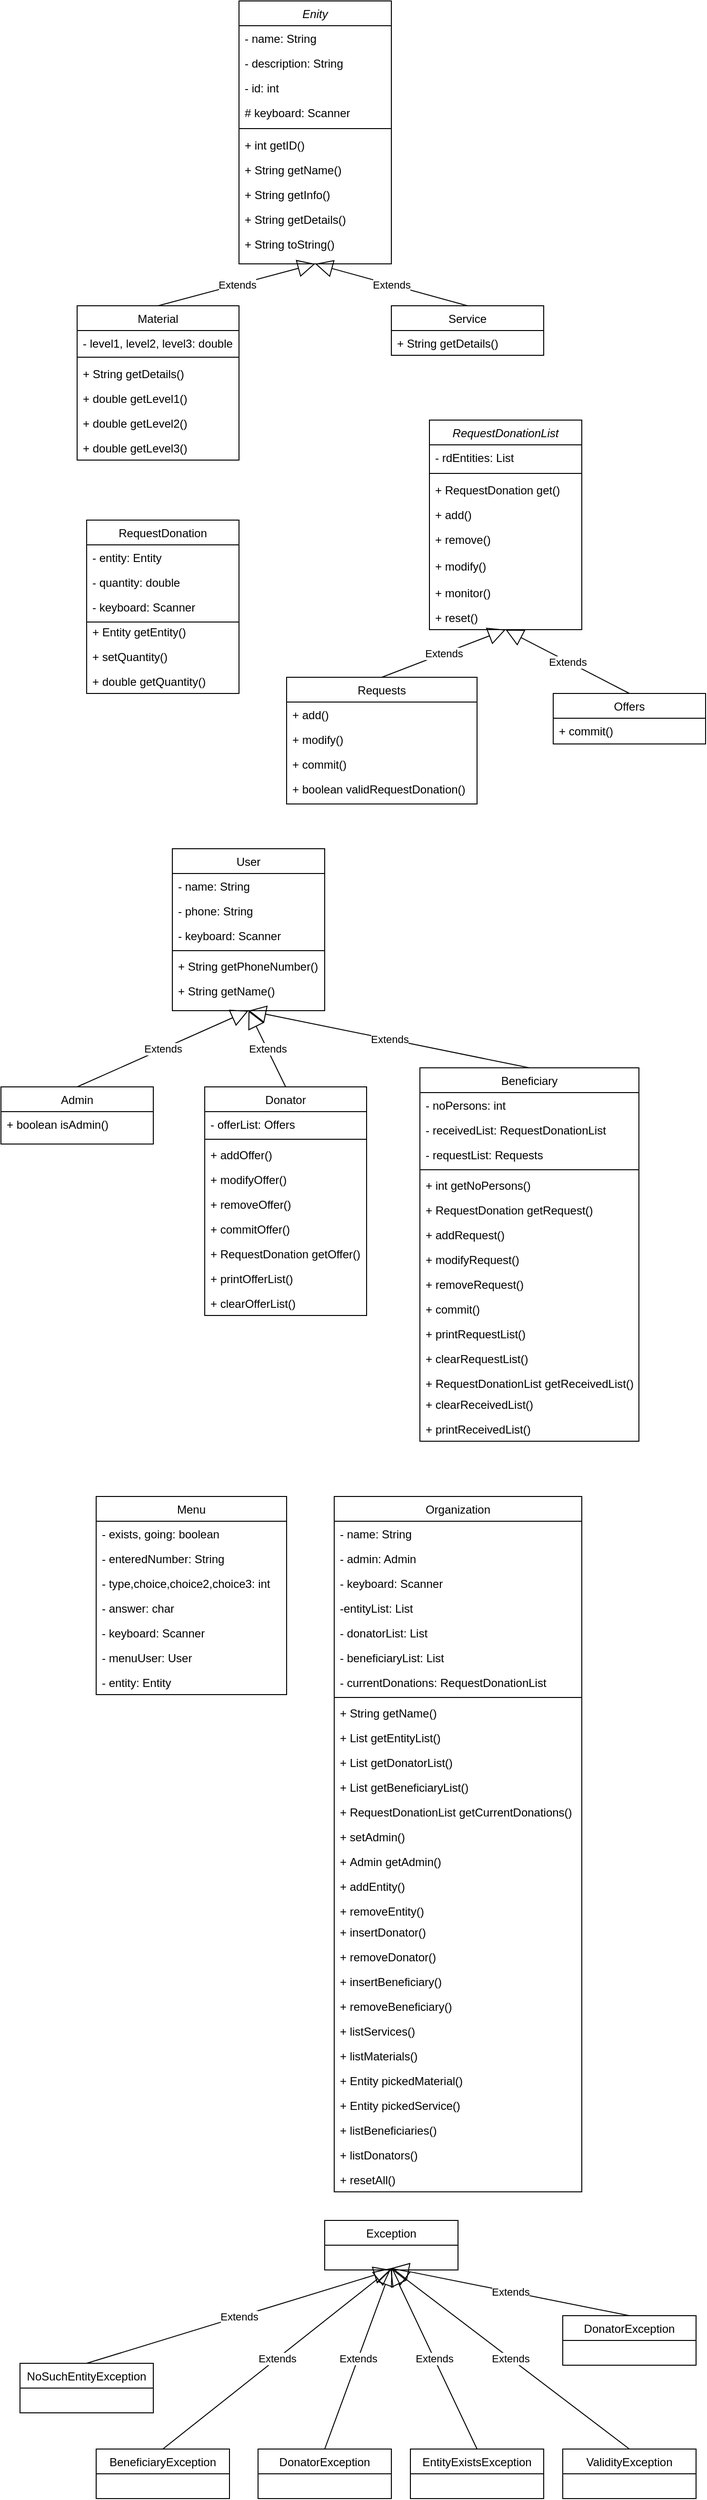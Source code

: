 <mxfile version="14.7.6" type="github">
  <diagram id="C5RBs43oDa-KdzZeNtuy" name="Page-1">
    <mxGraphModel dx="1422" dy="743" grid="1" gridSize="10" guides="1" tooltips="1" connect="1" arrows="1" fold="1" page="1" pageScale="1" pageWidth="827" pageHeight="1169" math="0" shadow="0">
      <root>
        <mxCell id="WIyWlLk6GJQsqaUBKTNV-0" />
        <mxCell id="WIyWlLk6GJQsqaUBKTNV-1" parent="WIyWlLk6GJQsqaUBKTNV-0" />
        <mxCell id="zkfFHV4jXpPFQw0GAbJ--0" value="Enity" style="swimlane;fontStyle=2;align=center;verticalAlign=top;childLayout=stackLayout;horizontal=1;startSize=26;horizontalStack=0;resizeParent=1;resizeLast=0;collapsible=1;marginBottom=0;rounded=0;shadow=0;strokeWidth=1;" parent="WIyWlLk6GJQsqaUBKTNV-1" vertex="1">
          <mxGeometry x="280" y="40" width="160" height="276" as="geometry">
            <mxRectangle x="230" y="140" width="160" height="26" as="alternateBounds" />
          </mxGeometry>
        </mxCell>
        <mxCell id="zkfFHV4jXpPFQw0GAbJ--1" value="- name: String" style="text;align=left;verticalAlign=top;spacingLeft=4;spacingRight=4;overflow=hidden;rotatable=0;points=[[0,0.5],[1,0.5]];portConstraint=eastwest;" parent="zkfFHV4jXpPFQw0GAbJ--0" vertex="1">
          <mxGeometry y="26" width="160" height="26" as="geometry" />
        </mxCell>
        <mxCell id="zkfFHV4jXpPFQw0GAbJ--2" value="- description: String" style="text;align=left;verticalAlign=top;spacingLeft=4;spacingRight=4;overflow=hidden;rotatable=0;points=[[0,0.5],[1,0.5]];portConstraint=eastwest;rounded=0;shadow=0;html=0;" parent="zkfFHV4jXpPFQw0GAbJ--0" vertex="1">
          <mxGeometry y="52" width="160" height="26" as="geometry" />
        </mxCell>
        <mxCell id="zkfFHV4jXpPFQw0GAbJ--3" value="- id: int" style="text;align=left;verticalAlign=top;spacingLeft=4;spacingRight=4;overflow=hidden;rotatable=0;points=[[0,0.5],[1,0.5]];portConstraint=eastwest;rounded=0;shadow=0;html=0;" parent="zkfFHV4jXpPFQw0GAbJ--0" vertex="1">
          <mxGeometry y="78" width="160" height="26" as="geometry" />
        </mxCell>
        <mxCell id="yIsXroLYPyBEFq1A_14s-3" value="# keyboard: Scanner" style="text;align=left;verticalAlign=top;spacingLeft=4;spacingRight=4;overflow=hidden;rotatable=0;points=[[0,0.5],[1,0.5]];portConstraint=eastwest;rounded=0;shadow=0;html=0;" parent="zkfFHV4jXpPFQw0GAbJ--0" vertex="1">
          <mxGeometry y="104" width="160" height="26" as="geometry" />
        </mxCell>
        <mxCell id="zkfFHV4jXpPFQw0GAbJ--4" value="" style="line;html=1;strokeWidth=1;align=left;verticalAlign=middle;spacingTop=-1;spacingLeft=3;spacingRight=3;rotatable=0;labelPosition=right;points=[];portConstraint=eastwest;" parent="zkfFHV4jXpPFQw0GAbJ--0" vertex="1">
          <mxGeometry y="130" width="160" height="8" as="geometry" />
        </mxCell>
        <mxCell id="yIsXroLYPyBEFq1A_14s-8" value="+ int getID()" style="text;align=left;verticalAlign=top;spacingLeft=4;spacingRight=4;overflow=hidden;rotatable=0;points=[[0,0.5],[1,0.5]];portConstraint=eastwest;rounded=0;shadow=0;html=0;" parent="zkfFHV4jXpPFQw0GAbJ--0" vertex="1">
          <mxGeometry y="138" width="160" height="26" as="geometry" />
        </mxCell>
        <mxCell id="-UorqYTT1GGAPW61VOYn-3" value="+ String getName()" style="text;align=left;verticalAlign=top;spacingLeft=4;spacingRight=4;overflow=hidden;rotatable=0;points=[[0,0.5],[1,0.5]];portConstraint=eastwest;rounded=0;shadow=0;html=0;" parent="zkfFHV4jXpPFQw0GAbJ--0" vertex="1">
          <mxGeometry y="164" width="160" height="26" as="geometry" />
        </mxCell>
        <mxCell id="yIsXroLYPyBEFq1A_14s-10" value="+ String getInfo()" style="text;align=left;verticalAlign=top;spacingLeft=4;spacingRight=4;overflow=hidden;rotatable=0;points=[[0,0.5],[1,0.5]];portConstraint=eastwest;rounded=0;shadow=0;html=0;" parent="zkfFHV4jXpPFQw0GAbJ--0" vertex="1">
          <mxGeometry y="190" width="160" height="26" as="geometry" />
        </mxCell>
        <mxCell id="-UorqYTT1GGAPW61VOYn-5" value="+ String getDetails()" style="text;align=left;verticalAlign=top;spacingLeft=4;spacingRight=4;overflow=hidden;rotatable=0;points=[[0,0.5],[1,0.5]];portConstraint=eastwest;rounded=0;shadow=0;html=0;" parent="zkfFHV4jXpPFQw0GAbJ--0" vertex="1">
          <mxGeometry y="216" width="160" height="26" as="geometry" />
        </mxCell>
        <mxCell id="-UorqYTT1GGAPW61VOYn-4" value="+ String toString()" style="text;align=left;verticalAlign=top;spacingLeft=4;spacingRight=4;overflow=hidden;rotatable=0;points=[[0,0.5],[1,0.5]];portConstraint=eastwest;rounded=0;shadow=0;html=0;" parent="zkfFHV4jXpPFQw0GAbJ--0" vertex="1">
          <mxGeometry y="242" width="160" height="26" as="geometry" />
        </mxCell>
        <mxCell id="zkfFHV4jXpPFQw0GAbJ--6" value="Material" style="swimlane;fontStyle=0;align=center;verticalAlign=top;childLayout=stackLayout;horizontal=1;startSize=26;horizontalStack=0;resizeParent=1;resizeLast=0;collapsible=1;marginBottom=0;rounded=0;shadow=0;strokeWidth=1;" parent="WIyWlLk6GJQsqaUBKTNV-1" vertex="1">
          <mxGeometry x="110" y="360" width="170" height="162" as="geometry">
            <mxRectangle x="130" y="380" width="160" height="26" as="alternateBounds" />
          </mxGeometry>
        </mxCell>
        <mxCell id="zkfFHV4jXpPFQw0GAbJ--7" value="- level1, level2, level3: double" style="text;align=left;verticalAlign=top;spacingLeft=4;spacingRight=4;overflow=hidden;rotatable=0;points=[[0,0.5],[1,0.5]];portConstraint=eastwest;" parent="zkfFHV4jXpPFQw0GAbJ--6" vertex="1">
          <mxGeometry y="26" width="170" height="24" as="geometry" />
        </mxCell>
        <mxCell id="-UorqYTT1GGAPW61VOYn-6" value="" style="line;html=1;strokeWidth=1;align=left;verticalAlign=middle;spacingTop=-1;spacingLeft=3;spacingRight=3;rotatable=0;labelPosition=right;points=[];portConstraint=eastwest;" parent="zkfFHV4jXpPFQw0GAbJ--6" vertex="1">
          <mxGeometry y="50" width="170" height="8" as="geometry" />
        </mxCell>
        <mxCell id="zkfFHV4jXpPFQw0GAbJ--8" value="+ String getDetails()" style="text;align=left;verticalAlign=top;spacingLeft=4;spacingRight=4;overflow=hidden;rotatable=0;points=[[0,0.5],[1,0.5]];portConstraint=eastwest;rounded=0;shadow=0;html=0;" parent="zkfFHV4jXpPFQw0GAbJ--6" vertex="1">
          <mxGeometry y="58" width="170" height="26" as="geometry" />
        </mxCell>
        <mxCell id="yIsXroLYPyBEFq1A_14s-44" value="+ double getLevel1()" style="text;align=left;verticalAlign=top;spacingLeft=4;spacingRight=4;overflow=hidden;rotatable=0;points=[[0,0.5],[1,0.5]];portConstraint=eastwest;rounded=0;shadow=0;html=0;" parent="zkfFHV4jXpPFQw0GAbJ--6" vertex="1">
          <mxGeometry y="84" width="170" height="26" as="geometry" />
        </mxCell>
        <mxCell id="yIsXroLYPyBEFq1A_14s-45" value="+ double getLevel2()" style="text;align=left;verticalAlign=top;spacingLeft=4;spacingRight=4;overflow=hidden;rotatable=0;points=[[0,0.5],[1,0.5]];portConstraint=eastwest;rounded=0;shadow=0;html=0;" parent="zkfFHV4jXpPFQw0GAbJ--6" vertex="1">
          <mxGeometry y="110" width="170" height="26" as="geometry" />
        </mxCell>
        <mxCell id="yIsXroLYPyBEFq1A_14s-46" value="+ double getLevel3()" style="text;align=left;verticalAlign=top;spacingLeft=4;spacingRight=4;overflow=hidden;rotatable=0;points=[[0,0.5],[1,0.5]];portConstraint=eastwest;rounded=0;shadow=0;html=0;" parent="zkfFHV4jXpPFQw0GAbJ--6" vertex="1">
          <mxGeometry y="136" width="170" height="26" as="geometry" />
        </mxCell>
        <mxCell id="zkfFHV4jXpPFQw0GAbJ--13" value="Service" style="swimlane;fontStyle=0;align=center;verticalAlign=top;childLayout=stackLayout;horizontal=1;startSize=26;horizontalStack=0;resizeParent=1;resizeLast=0;collapsible=1;marginBottom=0;rounded=0;shadow=0;strokeWidth=1;" parent="WIyWlLk6GJQsqaUBKTNV-1" vertex="1">
          <mxGeometry x="440" y="360" width="160" height="52" as="geometry">
            <mxRectangle x="340" y="380" width="170" height="26" as="alternateBounds" />
          </mxGeometry>
        </mxCell>
        <mxCell id="zkfFHV4jXpPFQw0GAbJ--14" value="+ String getDetails()" style="text;align=left;verticalAlign=top;spacingLeft=4;spacingRight=4;overflow=hidden;rotatable=0;points=[[0,0.5],[1,0.5]];portConstraint=eastwest;" parent="zkfFHV4jXpPFQw0GAbJ--13" vertex="1">
          <mxGeometry y="26" width="160" height="26" as="geometry" />
        </mxCell>
        <mxCell id="-UorqYTT1GGAPW61VOYn-16" value="RequestDonationList" style="swimlane;fontStyle=2;align=center;verticalAlign=top;childLayout=stackLayout;horizontal=1;startSize=26;horizontalStack=0;resizeParent=1;resizeLast=0;collapsible=1;marginBottom=0;rounded=0;shadow=0;strokeWidth=1;" parent="WIyWlLk6GJQsqaUBKTNV-1" vertex="1">
          <mxGeometry x="480" y="480" width="160" height="220" as="geometry">
            <mxRectangle x="300" y="370" width="160" height="26" as="alternateBounds" />
          </mxGeometry>
        </mxCell>
        <mxCell id="-UorqYTT1GGAPW61VOYn-17" value="- rdEntities: List" style="text;align=left;verticalAlign=top;spacingLeft=4;spacingRight=4;overflow=hidden;rotatable=0;points=[[0,0.5],[1,0.5]];portConstraint=eastwest;" parent="-UorqYTT1GGAPW61VOYn-16" vertex="1">
          <mxGeometry y="26" width="160" height="26" as="geometry" />
        </mxCell>
        <mxCell id="-UorqYTT1GGAPW61VOYn-20" value="" style="line;html=1;strokeWidth=1;align=left;verticalAlign=middle;spacingTop=-1;spacingLeft=3;spacingRight=3;rotatable=0;labelPosition=right;points=[];portConstraint=eastwest;" parent="-UorqYTT1GGAPW61VOYn-16" vertex="1">
          <mxGeometry y="52" width="160" height="8" as="geometry" />
        </mxCell>
        <mxCell id="-UorqYTT1GGAPW61VOYn-21" value="+ RequestDonation get()" style="text;align=left;verticalAlign=top;spacingLeft=4;spacingRight=4;overflow=hidden;rotatable=0;points=[[0,0.5],[1,0.5]];portConstraint=eastwest;rounded=0;shadow=0;html=0;" parent="-UorqYTT1GGAPW61VOYn-16" vertex="1">
          <mxGeometry y="60" width="160" height="26" as="geometry" />
        </mxCell>
        <mxCell id="-UorqYTT1GGAPW61VOYn-22" value="+ add()" style="text;align=left;verticalAlign=top;spacingLeft=4;spacingRight=4;overflow=hidden;rotatable=0;points=[[0,0.5],[1,0.5]];portConstraint=eastwest;rounded=0;shadow=0;html=0;" parent="-UorqYTT1GGAPW61VOYn-16" vertex="1">
          <mxGeometry y="86" width="160" height="26" as="geometry" />
        </mxCell>
        <mxCell id="-UorqYTT1GGAPW61VOYn-23" value="+ remove()" style="text;align=left;verticalAlign=top;spacingLeft=4;spacingRight=4;overflow=hidden;rotatable=0;points=[[0,0.5],[1,0.5]];portConstraint=eastwest;rounded=0;shadow=0;html=0;" parent="-UorqYTT1GGAPW61VOYn-16" vertex="1">
          <mxGeometry y="112" width="160" height="28" as="geometry" />
        </mxCell>
        <mxCell id="-UorqYTT1GGAPW61VOYn-26" value="+ modify()" style="text;align=left;verticalAlign=top;spacingLeft=4;spacingRight=4;overflow=hidden;rotatable=0;points=[[0,0.5],[1,0.5]];portConstraint=eastwest;rounded=0;shadow=0;html=0;" parent="-UorqYTT1GGAPW61VOYn-16" vertex="1">
          <mxGeometry y="140" width="160" height="28" as="geometry" />
        </mxCell>
        <mxCell id="yIsXroLYPyBEFq1A_14s-57" value="+ monitor()" style="text;align=left;verticalAlign=top;spacingLeft=4;spacingRight=4;overflow=hidden;rotatable=0;points=[[0,0.5],[1,0.5]];portConstraint=eastwest;rounded=0;shadow=0;html=0;" parent="-UorqYTT1GGAPW61VOYn-16" vertex="1">
          <mxGeometry y="168" width="160" height="26" as="geometry" />
        </mxCell>
        <mxCell id="-UorqYTT1GGAPW61VOYn-25" value="+ reset()" style="text;align=left;verticalAlign=top;spacingLeft=4;spacingRight=4;overflow=hidden;rotatable=0;points=[[0,0.5],[1,0.5]];portConstraint=eastwest;rounded=0;shadow=0;html=0;" parent="-UorqYTT1GGAPW61VOYn-16" vertex="1">
          <mxGeometry y="194" width="160" height="26" as="geometry" />
        </mxCell>
        <mxCell id="-UorqYTT1GGAPW61VOYn-29" value="RequestDonation" style="swimlane;fontStyle=0;align=center;verticalAlign=top;childLayout=stackLayout;horizontal=1;startSize=26;horizontalStack=0;resizeParent=1;resizeLast=0;collapsible=1;marginBottom=0;rounded=0;shadow=0;strokeWidth=1;" parent="WIyWlLk6GJQsqaUBKTNV-1" vertex="1">
          <mxGeometry x="120" y="585" width="160" height="182" as="geometry">
            <mxRectangle x="340" y="380" width="170" height="26" as="alternateBounds" />
          </mxGeometry>
        </mxCell>
        <mxCell id="-UorqYTT1GGAPW61VOYn-31" value="- entity: Entity" style="text;align=left;verticalAlign=top;spacingLeft=4;spacingRight=4;overflow=hidden;rotatable=0;points=[[0,0.5],[1,0.5]];portConstraint=eastwest;" parent="-UorqYTT1GGAPW61VOYn-29" vertex="1">
          <mxGeometry y="26" width="160" height="26" as="geometry" />
        </mxCell>
        <mxCell id="-UorqYTT1GGAPW61VOYn-32" value="- quantity: double" style="text;strokeColor=none;fillColor=none;align=left;verticalAlign=top;spacingLeft=4;spacingRight=4;overflow=hidden;rotatable=0;points=[[0,0.5],[1,0.5]];portConstraint=eastwest;" parent="-UorqYTT1GGAPW61VOYn-29" vertex="1">
          <mxGeometry y="52" width="160" height="26" as="geometry" />
        </mxCell>
        <mxCell id="yIsXroLYPyBEFq1A_14s-64" value="- keyboard: Scanner " style="text;align=left;verticalAlign=top;spacingLeft=4;spacingRight=4;overflow=hidden;rotatable=0;points=[[0,0.5],[1,0.5]];portConstraint=eastwest;" parent="-UorqYTT1GGAPW61VOYn-29" vertex="1">
          <mxGeometry y="78" width="160" height="26" as="geometry" />
        </mxCell>
        <mxCell id="yIsXroLYPyBEFq1A_14s-69" value="+ Entity getEntity()" style="text;align=left;verticalAlign=top;spacingLeft=4;spacingRight=4;overflow=hidden;rotatable=0;points=[[0,0.5],[1,0.5]];portConstraint=eastwest;rounded=0;shadow=0;html=0;" parent="-UorqYTT1GGAPW61VOYn-29" vertex="1">
          <mxGeometry y="104" width="160" height="26" as="geometry" />
        </mxCell>
        <mxCell id="yIsXroLYPyBEFq1A_14s-70" value="+ setQuantity()" style="text;align=left;verticalAlign=top;spacingLeft=4;spacingRight=4;overflow=hidden;rotatable=0;points=[[0,0.5],[1,0.5]];portConstraint=eastwest;rounded=0;shadow=0;html=0;" parent="-UorqYTT1GGAPW61VOYn-29" vertex="1">
          <mxGeometry y="130" width="160" height="26" as="geometry" />
        </mxCell>
        <mxCell id="yIsXroLYPyBEFq1A_14s-71" value="+ double getQuantity()" style="text;align=left;verticalAlign=top;spacingLeft=4;spacingRight=4;overflow=hidden;rotatable=0;points=[[0,0.5],[1,0.5]];portConstraint=eastwest;rounded=0;shadow=0;html=0;" parent="-UorqYTT1GGAPW61VOYn-29" vertex="1">
          <mxGeometry y="156" width="160" height="26" as="geometry" />
        </mxCell>
        <mxCell id="-UorqYTT1GGAPW61VOYn-36" value="Offers" style="swimlane;fontStyle=0;align=center;verticalAlign=top;childLayout=stackLayout;horizontal=1;startSize=26;horizontalStack=0;resizeParent=1;resizeLast=0;collapsible=1;marginBottom=0;rounded=0;shadow=0;strokeWidth=1;" parent="WIyWlLk6GJQsqaUBKTNV-1" vertex="1">
          <mxGeometry x="610" y="767" width="160" height="53" as="geometry">
            <mxRectangle x="340" y="380" width="170" height="26" as="alternateBounds" />
          </mxGeometry>
        </mxCell>
        <mxCell id="-UorqYTT1GGAPW61VOYn-38" value="+ commit()" style="text;align=left;verticalAlign=top;spacingLeft=4;spacingRight=4;overflow=hidden;rotatable=0;points=[[0,0.5],[1,0.5]];portConstraint=eastwest;" parent="-UorqYTT1GGAPW61VOYn-36" vertex="1">
          <mxGeometry y="26" width="160" height="26" as="geometry" />
        </mxCell>
        <mxCell id="-UorqYTT1GGAPW61VOYn-39" value="Requests" style="swimlane;fontStyle=0;align=center;verticalAlign=top;childLayout=stackLayout;horizontal=1;startSize=26;horizontalStack=0;resizeParent=1;resizeLast=0;collapsible=1;marginBottom=0;rounded=0;shadow=0;strokeWidth=1;" parent="WIyWlLk6GJQsqaUBKTNV-1" vertex="1">
          <mxGeometry x="330" y="750" width="200" height="133" as="geometry">
            <mxRectangle x="340" y="380" width="170" height="26" as="alternateBounds" />
          </mxGeometry>
        </mxCell>
        <mxCell id="-UorqYTT1GGAPW61VOYn-41" value="+ add()" style="text;align=left;verticalAlign=top;spacingLeft=4;spacingRight=4;overflow=hidden;rotatable=0;points=[[0,0.5],[1,0.5]];portConstraint=eastwest;" parent="-UorqYTT1GGAPW61VOYn-39" vertex="1">
          <mxGeometry y="26" width="200" height="26" as="geometry" />
        </mxCell>
        <mxCell id="-UorqYTT1GGAPW61VOYn-42" value="+ modify()" style="text;align=left;verticalAlign=top;spacingLeft=4;spacingRight=4;overflow=hidden;rotatable=0;points=[[0,0.5],[1,0.5]];portConstraint=eastwest;" parent="-UorqYTT1GGAPW61VOYn-39" vertex="1">
          <mxGeometry y="52" width="200" height="26" as="geometry" />
        </mxCell>
        <mxCell id="-UorqYTT1GGAPW61VOYn-44" value="+ commit()" style="text;align=left;verticalAlign=top;spacingLeft=4;spacingRight=4;overflow=hidden;rotatable=0;points=[[0,0.5],[1,0.5]];portConstraint=eastwest;" parent="-UorqYTT1GGAPW61VOYn-39" vertex="1">
          <mxGeometry y="78" width="200" height="26" as="geometry" />
        </mxCell>
        <mxCell id="-UorqYTT1GGAPW61VOYn-43" value="+ boolean validRequestDonation()" style="text;align=left;verticalAlign=top;spacingLeft=4;spacingRight=4;overflow=hidden;rotatable=0;points=[[0,0.5],[1,0.5]];portConstraint=eastwest;" parent="-UorqYTT1GGAPW61VOYn-39" vertex="1">
          <mxGeometry y="104" width="200" height="26" as="geometry" />
        </mxCell>
        <mxCell id="yIsXroLYPyBEFq1A_14s-42" value="Extends" style="endArrow=block;endSize=16;endFill=0;html=1;exitX=0.5;exitY=0;exitDx=0;exitDy=0;entryX=0.5;entryY=1;entryDx=0;entryDy=0;" parent="WIyWlLk6GJQsqaUBKTNV-1" source="zkfFHV4jXpPFQw0GAbJ--6" target="zkfFHV4jXpPFQw0GAbJ--0" edge="1">
          <mxGeometry width="160" relative="1" as="geometry">
            <mxPoint x="350" y="310" as="sourcePoint" />
            <mxPoint x="350" y="320" as="targetPoint" />
          </mxGeometry>
        </mxCell>
        <mxCell id="yIsXroLYPyBEFq1A_14s-61" value="Extends" style="endArrow=block;endSize=16;endFill=0;html=1;exitX=0.5;exitY=0;exitDx=0;exitDy=0;entryX=0.5;entryY=1;entryDx=0;entryDy=0;" parent="WIyWlLk6GJQsqaUBKTNV-1" source="-UorqYTT1GGAPW61VOYn-39" target="-UorqYTT1GGAPW61VOYn-16" edge="1">
          <mxGeometry width="160" relative="1" as="geometry">
            <mxPoint x="320" y="640" as="sourcePoint" />
            <mxPoint x="540" y="767" as="targetPoint" />
          </mxGeometry>
        </mxCell>
        <mxCell id="yIsXroLYPyBEFq1A_14s-62" value="Extends" style="endArrow=block;endSize=16;endFill=0;html=1;exitX=0.5;exitY=0;exitDx=0;exitDy=0;" parent="WIyWlLk6GJQsqaUBKTNV-1" source="-UorqYTT1GGAPW61VOYn-36" edge="1">
          <mxGeometry width="160" relative="1" as="geometry">
            <mxPoint x="690" y="740" as="sourcePoint" />
            <mxPoint x="560" y="700" as="targetPoint" />
          </mxGeometry>
        </mxCell>
        <mxCell id="yIsXroLYPyBEFq1A_14s-63" value="Extends" style="endArrow=block;endSize=16;endFill=0;html=1;exitX=0.5;exitY=0;exitDx=0;exitDy=0;" parent="WIyWlLk6GJQsqaUBKTNV-1" source="zkfFHV4jXpPFQw0GAbJ--13" edge="1">
          <mxGeometry width="160" relative="1" as="geometry">
            <mxPoint x="320" y="270" as="sourcePoint" />
            <mxPoint x="360" y="316" as="targetPoint" />
          </mxGeometry>
        </mxCell>
        <mxCell id="-UorqYTT1GGAPW61VOYn-30" value="" style="line;html=1;strokeWidth=1;align=left;verticalAlign=middle;spacingTop=-1;spacingLeft=3;spacingRight=3;rotatable=0;labelPosition=right;points=[];portConstraint=eastwest;" parent="WIyWlLk6GJQsqaUBKTNV-1" vertex="1">
          <mxGeometry x="120" y="674" width="160" height="36" as="geometry" />
        </mxCell>
        <mxCell id="yIsXroLYPyBEFq1A_14s-73" value="User" style="swimlane;fontStyle=0;align=center;verticalAlign=top;childLayout=stackLayout;horizontal=1;startSize=26;horizontalStack=0;resizeParent=1;resizeLast=0;collapsible=1;marginBottom=0;rounded=0;shadow=0;strokeWidth=1;" parent="WIyWlLk6GJQsqaUBKTNV-1" vertex="1">
          <mxGeometry x="210" y="930" width="160" height="170" as="geometry">
            <mxRectangle x="340" y="380" width="170" height="26" as="alternateBounds" />
          </mxGeometry>
        </mxCell>
        <mxCell id="yIsXroLYPyBEFq1A_14s-74" value="- name: String" style="text;align=left;verticalAlign=top;spacingLeft=4;spacingRight=4;overflow=hidden;rotatable=0;points=[[0,0.5],[1,0.5]];portConstraint=eastwest;" parent="yIsXroLYPyBEFq1A_14s-73" vertex="1">
          <mxGeometry y="26" width="160" height="26" as="geometry" />
        </mxCell>
        <mxCell id="yIsXroLYPyBEFq1A_14s-75" value="- phone: String" style="text;strokeColor=none;fillColor=none;align=left;verticalAlign=top;spacingLeft=4;spacingRight=4;overflow=hidden;rotatable=0;points=[[0,0.5],[1,0.5]];portConstraint=eastwest;" parent="yIsXroLYPyBEFq1A_14s-73" vertex="1">
          <mxGeometry y="52" width="160" height="26" as="geometry" />
        </mxCell>
        <mxCell id="yIsXroLYPyBEFq1A_14s-76" value="- keyboard: Scanner " style="text;align=left;verticalAlign=top;spacingLeft=4;spacingRight=4;overflow=hidden;rotatable=0;points=[[0,0.5],[1,0.5]];portConstraint=eastwest;" parent="yIsXroLYPyBEFq1A_14s-73" vertex="1">
          <mxGeometry y="78" width="160" height="26" as="geometry" />
        </mxCell>
        <mxCell id="yIsXroLYPyBEFq1A_14s-80" value="" style="line;html=1;strokeWidth=1;align=left;verticalAlign=middle;spacingTop=-1;spacingLeft=3;spacingRight=3;rotatable=0;labelPosition=right;points=[];portConstraint=eastwest;" parent="yIsXroLYPyBEFq1A_14s-73" vertex="1">
          <mxGeometry y="104" width="160" height="6" as="geometry" />
        </mxCell>
        <mxCell id="yIsXroLYPyBEFq1A_14s-77" value="+ String getPhoneNumber()" style="text;align=left;verticalAlign=top;spacingLeft=4;spacingRight=4;overflow=hidden;rotatable=0;points=[[0,0.5],[1,0.5]];portConstraint=eastwest;rounded=0;shadow=0;html=0;" parent="yIsXroLYPyBEFq1A_14s-73" vertex="1">
          <mxGeometry y="110" width="160" height="26" as="geometry" />
        </mxCell>
        <mxCell id="yIsXroLYPyBEFq1A_14s-78" value="+ String getName()" style="text;align=left;verticalAlign=top;spacingLeft=4;spacingRight=4;overflow=hidden;rotatable=0;points=[[0,0.5],[1,0.5]];portConstraint=eastwest;rounded=0;shadow=0;html=0;" parent="yIsXroLYPyBEFq1A_14s-73" vertex="1">
          <mxGeometry y="136" width="160" height="26" as="geometry" />
        </mxCell>
        <mxCell id="yIsXroLYPyBEFq1A_14s-81" value="Admin" style="swimlane;fontStyle=0;align=center;verticalAlign=top;childLayout=stackLayout;horizontal=1;startSize=26;horizontalStack=0;resizeParent=1;resizeLast=0;collapsible=1;marginBottom=0;rounded=0;shadow=0;strokeWidth=1;" parent="WIyWlLk6GJQsqaUBKTNV-1" vertex="1">
          <mxGeometry x="30" y="1180" width="160" height="60" as="geometry">
            <mxRectangle x="340" y="380" width="170" height="26" as="alternateBounds" />
          </mxGeometry>
        </mxCell>
        <mxCell id="yIsXroLYPyBEFq1A_14s-87" value="+ boolean isAdmin()" style="text;align=left;verticalAlign=top;spacingLeft=4;spacingRight=4;overflow=hidden;rotatable=0;points=[[0,0.5],[1,0.5]];portConstraint=eastwest;rounded=0;shadow=0;html=0;" parent="yIsXroLYPyBEFq1A_14s-81" vertex="1">
          <mxGeometry y="26" width="160" height="26" as="geometry" />
        </mxCell>
        <mxCell id="yIsXroLYPyBEFq1A_14s-88" value="Donator" style="swimlane;fontStyle=0;align=center;verticalAlign=top;childLayout=stackLayout;horizontal=1;startSize=26;horizontalStack=0;resizeParent=1;resizeLast=0;collapsible=1;marginBottom=0;rounded=0;shadow=0;strokeWidth=1;" parent="WIyWlLk6GJQsqaUBKTNV-1" vertex="1">
          <mxGeometry x="244" y="1180" width="170" height="240" as="geometry">
            <mxRectangle x="340" y="380" width="170" height="26" as="alternateBounds" />
          </mxGeometry>
        </mxCell>
        <mxCell id="yIsXroLYPyBEFq1A_14s-91" value="- offerList: Offers &#xa; " style="text;align=left;verticalAlign=top;spacingLeft=4;spacingRight=4;overflow=hidden;rotatable=0;points=[[0,0.5],[1,0.5]];portConstraint=eastwest;" parent="yIsXroLYPyBEFq1A_14s-88" vertex="1">
          <mxGeometry y="26" width="170" height="26" as="geometry" />
        </mxCell>
        <mxCell id="yIsXroLYPyBEFq1A_14s-92" value="" style="line;html=1;strokeWidth=1;align=left;verticalAlign=middle;spacingTop=-1;spacingLeft=3;spacingRight=3;rotatable=0;labelPosition=right;points=[];portConstraint=eastwest;" parent="yIsXroLYPyBEFq1A_14s-88" vertex="1">
          <mxGeometry y="52" width="170" height="6" as="geometry" />
        </mxCell>
        <mxCell id="yIsXroLYPyBEFq1A_14s-93" value="+ addOffer()" style="text;align=left;verticalAlign=top;spacingLeft=4;spacingRight=4;overflow=hidden;rotatable=0;points=[[0,0.5],[1,0.5]];portConstraint=eastwest;rounded=0;shadow=0;html=0;" parent="yIsXroLYPyBEFq1A_14s-88" vertex="1">
          <mxGeometry y="58" width="170" height="26" as="geometry" />
        </mxCell>
        <mxCell id="yIsXroLYPyBEFq1A_14s-94" value="+ modifyOffer()" style="text;align=left;verticalAlign=top;spacingLeft=4;spacingRight=4;overflow=hidden;rotatable=0;points=[[0,0.5],[1,0.5]];portConstraint=eastwest;rounded=0;shadow=0;html=0;" parent="yIsXroLYPyBEFq1A_14s-88" vertex="1">
          <mxGeometry y="84" width="170" height="26" as="geometry" />
        </mxCell>
        <mxCell id="yIsXroLYPyBEFq1A_14s-102" value="+ removeOffer()" style="text;align=left;verticalAlign=top;spacingLeft=4;spacingRight=4;overflow=hidden;rotatable=0;points=[[0,0.5],[1,0.5]];portConstraint=eastwest;rounded=0;shadow=0;html=0;" parent="yIsXroLYPyBEFq1A_14s-88" vertex="1">
          <mxGeometry y="110" width="170" height="26" as="geometry" />
        </mxCell>
        <mxCell id="yIsXroLYPyBEFq1A_14s-103" value="+ commitOffer()" style="text;align=left;verticalAlign=top;spacingLeft=4;spacingRight=4;overflow=hidden;rotatable=0;points=[[0,0.5],[1,0.5]];portConstraint=eastwest;rounded=0;shadow=0;html=0;" parent="yIsXroLYPyBEFq1A_14s-88" vertex="1">
          <mxGeometry y="136" width="170" height="26" as="geometry" />
        </mxCell>
        <mxCell id="yIsXroLYPyBEFq1A_14s-104" value="+ RequestDonation getOffer()" style="text;align=left;verticalAlign=top;spacingLeft=4;spacingRight=4;overflow=hidden;rotatable=0;points=[[0,0.5],[1,0.5]];portConstraint=eastwest;rounded=0;shadow=0;html=0;" parent="yIsXroLYPyBEFq1A_14s-88" vertex="1">
          <mxGeometry y="162" width="170" height="26" as="geometry" />
        </mxCell>
        <mxCell id="yIsXroLYPyBEFq1A_14s-105" value="+ printOfferList()" style="text;align=left;verticalAlign=top;spacingLeft=4;spacingRight=4;overflow=hidden;rotatable=0;points=[[0,0.5],[1,0.5]];portConstraint=eastwest;rounded=0;shadow=0;html=0;" parent="yIsXroLYPyBEFq1A_14s-88" vertex="1">
          <mxGeometry y="188" width="170" height="26" as="geometry" />
        </mxCell>
        <mxCell id="yIsXroLYPyBEFq1A_14s-107" value="+ clearOfferList()" style="text;align=left;verticalAlign=top;spacingLeft=4;spacingRight=4;overflow=hidden;rotatable=0;points=[[0,0.5],[1,0.5]];portConstraint=eastwest;rounded=0;shadow=0;html=0;" parent="yIsXroLYPyBEFq1A_14s-88" vertex="1">
          <mxGeometry y="214" width="170" height="26" as="geometry" />
        </mxCell>
        <mxCell id="yIsXroLYPyBEFq1A_14s-95" value="Beneficiary" style="swimlane;fontStyle=0;align=center;verticalAlign=top;childLayout=stackLayout;horizontal=1;startSize=26;horizontalStack=0;resizeParent=1;resizeLast=0;collapsible=1;marginBottom=0;rounded=0;shadow=0;strokeWidth=1;" parent="WIyWlLk6GJQsqaUBKTNV-1" vertex="1">
          <mxGeometry x="470" y="1160" width="230" height="392" as="geometry">
            <mxRectangle x="340" y="380" width="170" height="26" as="alternateBounds" />
          </mxGeometry>
        </mxCell>
        <mxCell id="yIsXroLYPyBEFq1A_14s-96" value="- noPersons: int" style="text;align=left;verticalAlign=top;spacingLeft=4;spacingRight=4;overflow=hidden;rotatable=0;points=[[0,0.5],[1,0.5]];portConstraint=eastwest;" parent="yIsXroLYPyBEFq1A_14s-95" vertex="1">
          <mxGeometry y="26" width="230" height="26" as="geometry" />
        </mxCell>
        <mxCell id="yIsXroLYPyBEFq1A_14s-97" value="- receivedList: RequestDonationList " style="text;strokeColor=none;fillColor=none;align=left;verticalAlign=top;spacingLeft=4;spacingRight=4;overflow=hidden;rotatable=0;points=[[0,0.5],[1,0.5]];portConstraint=eastwest;" parent="yIsXroLYPyBEFq1A_14s-95" vertex="1">
          <mxGeometry y="52" width="230" height="26" as="geometry" />
        </mxCell>
        <mxCell id="yIsXroLYPyBEFq1A_14s-98" value="- requestList: Requests" style="text;align=left;verticalAlign=top;spacingLeft=4;spacingRight=4;overflow=hidden;rotatable=0;points=[[0,0.5],[1,0.5]];portConstraint=eastwest;" parent="yIsXroLYPyBEFq1A_14s-95" vertex="1">
          <mxGeometry y="78" width="230" height="26" as="geometry" />
        </mxCell>
        <mxCell id="yIsXroLYPyBEFq1A_14s-99" value="" style="line;html=1;strokeWidth=1;align=left;verticalAlign=middle;spacingTop=-1;spacingLeft=3;spacingRight=3;rotatable=0;labelPosition=right;points=[];portConstraint=eastwest;" parent="yIsXroLYPyBEFq1A_14s-95" vertex="1">
          <mxGeometry y="104" width="230" height="6" as="geometry" />
        </mxCell>
        <mxCell id="yIsXroLYPyBEFq1A_14s-100" value="+ int getNoPersons()" style="text;align=left;verticalAlign=top;spacingLeft=4;spacingRight=4;overflow=hidden;rotatable=0;points=[[0,0.5],[1,0.5]];portConstraint=eastwest;rounded=0;shadow=0;html=0;" parent="yIsXroLYPyBEFq1A_14s-95" vertex="1">
          <mxGeometry y="110" width="230" height="26" as="geometry" />
        </mxCell>
        <mxCell id="yIsXroLYPyBEFq1A_14s-101" value="+ RequestDonation getRequest()" style="text;align=left;verticalAlign=top;spacingLeft=4;spacingRight=4;overflow=hidden;rotatable=0;points=[[0,0.5],[1,0.5]];portConstraint=eastwest;rounded=0;shadow=0;html=0;" parent="yIsXroLYPyBEFq1A_14s-95" vertex="1">
          <mxGeometry y="136" width="230" height="26" as="geometry" />
        </mxCell>
        <mxCell id="yIsXroLYPyBEFq1A_14s-111" value="+ addRequest()" style="text;align=left;verticalAlign=top;spacingLeft=4;spacingRight=4;overflow=hidden;rotatable=0;points=[[0,0.5],[1,0.5]];portConstraint=eastwest;rounded=0;shadow=0;html=0;" parent="yIsXroLYPyBEFq1A_14s-95" vertex="1">
          <mxGeometry y="162" width="230" height="26" as="geometry" />
        </mxCell>
        <mxCell id="yIsXroLYPyBEFq1A_14s-112" value="+ modifyRequest()" style="text;align=left;verticalAlign=top;spacingLeft=4;spacingRight=4;overflow=hidden;rotatable=0;points=[[0,0.5],[1,0.5]];portConstraint=eastwest;rounded=0;shadow=0;html=0;" parent="yIsXroLYPyBEFq1A_14s-95" vertex="1">
          <mxGeometry y="188" width="230" height="26" as="geometry" />
        </mxCell>
        <mxCell id="yIsXroLYPyBEFq1A_14s-113" value="+ removeRequest()" style="text;align=left;verticalAlign=top;spacingLeft=4;spacingRight=4;overflow=hidden;rotatable=0;points=[[0,0.5],[1,0.5]];portConstraint=eastwest;rounded=0;shadow=0;html=0;" parent="yIsXroLYPyBEFq1A_14s-95" vertex="1">
          <mxGeometry y="214" width="230" height="26" as="geometry" />
        </mxCell>
        <mxCell id="yIsXroLYPyBEFq1A_14s-114" value="+ commit()" style="text;align=left;verticalAlign=top;spacingLeft=4;spacingRight=4;overflow=hidden;rotatable=0;points=[[0,0.5],[1,0.5]];portConstraint=eastwest;rounded=0;shadow=0;html=0;" parent="yIsXroLYPyBEFq1A_14s-95" vertex="1">
          <mxGeometry y="240" width="230" height="26" as="geometry" />
        </mxCell>
        <mxCell id="yIsXroLYPyBEFq1A_14s-115" value="+ printRequestList()" style="text;align=left;verticalAlign=top;spacingLeft=4;spacingRight=4;overflow=hidden;rotatable=0;points=[[0,0.5],[1,0.5]];portConstraint=eastwest;rounded=0;shadow=0;html=0;" parent="yIsXroLYPyBEFq1A_14s-95" vertex="1">
          <mxGeometry y="266" width="230" height="26" as="geometry" />
        </mxCell>
        <mxCell id="yIsXroLYPyBEFq1A_14s-116" value="+ clearRequestList()" style="text;align=left;verticalAlign=top;spacingLeft=4;spacingRight=4;overflow=hidden;rotatable=0;points=[[0,0.5],[1,0.5]];portConstraint=eastwest;rounded=0;shadow=0;html=0;" parent="yIsXroLYPyBEFq1A_14s-95" vertex="1">
          <mxGeometry y="292" width="230" height="26" as="geometry" />
        </mxCell>
        <mxCell id="yIsXroLYPyBEFq1A_14s-117" value="+ RequestDonationList getReceivedList()" style="text;align=left;verticalAlign=top;spacingLeft=4;spacingRight=4;overflow=hidden;rotatable=0;points=[[0,0.5],[1,0.5]];portConstraint=eastwest;rounded=0;shadow=0;html=0;" parent="yIsXroLYPyBEFq1A_14s-95" vertex="1">
          <mxGeometry y="318" width="230" height="22" as="geometry" />
        </mxCell>
        <mxCell id="yIsXroLYPyBEFq1A_14s-118" value="+ clearReceivedList()" style="text;align=left;verticalAlign=top;spacingLeft=4;spacingRight=4;overflow=hidden;rotatable=0;points=[[0,0.5],[1,0.5]];portConstraint=eastwest;rounded=0;shadow=0;html=0;" parent="yIsXroLYPyBEFq1A_14s-95" vertex="1">
          <mxGeometry y="340" width="230" height="26" as="geometry" />
        </mxCell>
        <mxCell id="yIsXroLYPyBEFq1A_14s-119" value="+ printReceivedList()" style="text;align=left;verticalAlign=top;spacingLeft=4;spacingRight=4;overflow=hidden;rotatable=0;points=[[0,0.5],[1,0.5]];portConstraint=eastwest;rounded=0;shadow=0;html=0;" parent="yIsXroLYPyBEFq1A_14s-95" vertex="1">
          <mxGeometry y="366" width="230" height="26" as="geometry" />
        </mxCell>
        <mxCell id="yIsXroLYPyBEFq1A_14s-108" value="Extends" style="endArrow=block;endSize=16;endFill=0;html=1;exitX=0.5;exitY=0;exitDx=0;exitDy=0;entryX=0.5;entryY=1;entryDx=0;entryDy=0;" parent="WIyWlLk6GJQsqaUBKTNV-1" source="yIsXroLYPyBEFq1A_14s-81" target="yIsXroLYPyBEFq1A_14s-73" edge="1">
          <mxGeometry width="160" relative="1" as="geometry">
            <mxPoint x="100" y="1130" as="sourcePoint" />
            <mxPoint x="260" y="1130" as="targetPoint" />
          </mxGeometry>
        </mxCell>
        <mxCell id="yIsXroLYPyBEFq1A_14s-109" value="Extends" style="endArrow=block;endSize=16;endFill=0;html=1;exitX=0.5;exitY=0;exitDx=0;exitDy=0;" parent="WIyWlLk6GJQsqaUBKTNV-1" source="yIsXroLYPyBEFq1A_14s-88" edge="1">
          <mxGeometry width="160" relative="1" as="geometry">
            <mxPoint x="290" y="1110" as="sourcePoint" />
            <mxPoint x="290" y="1100" as="targetPoint" />
          </mxGeometry>
        </mxCell>
        <mxCell id="yIsXroLYPyBEFq1A_14s-110" value="Extends" style="endArrow=block;endSize=16;endFill=0;html=1;entryX=0.5;entryY=1;entryDx=0;entryDy=0;exitX=0.5;exitY=0;exitDx=0;exitDy=0;" parent="WIyWlLk6GJQsqaUBKTNV-1" source="yIsXroLYPyBEFq1A_14s-95" target="yIsXroLYPyBEFq1A_14s-73" edge="1">
          <mxGeometry width="160" relative="1" as="geometry">
            <mxPoint x="340" y="1130" as="sourcePoint" />
            <mxPoint x="480" y="1130" as="targetPoint" />
          </mxGeometry>
        </mxCell>
        <mxCell id="yIsXroLYPyBEFq1A_14s-120" value="Menu" style="swimlane;fontStyle=0;align=center;verticalAlign=top;childLayout=stackLayout;horizontal=1;startSize=26;horizontalStack=0;resizeParent=1;resizeLast=0;collapsible=1;marginBottom=0;rounded=0;shadow=0;strokeWidth=1;" parent="WIyWlLk6GJQsqaUBKTNV-1" vertex="1">
          <mxGeometry x="130" y="1610" width="200" height="208" as="geometry">
            <mxRectangle x="340" y="380" width="170" height="26" as="alternateBounds" />
          </mxGeometry>
        </mxCell>
        <mxCell id="yIsXroLYPyBEFq1A_14s-121" value="- exists, going: boolean" style="text;align=left;verticalAlign=top;spacingLeft=4;spacingRight=4;overflow=hidden;rotatable=0;points=[[0,0.5],[1,0.5]];portConstraint=eastwest;rounded=0;shadow=0;html=0;" parent="yIsXroLYPyBEFq1A_14s-120" vertex="1">
          <mxGeometry y="26" width="200" height="26" as="geometry" />
        </mxCell>
        <mxCell id="yIsXroLYPyBEFq1A_14s-124" value="- enteredNumber: String" style="text;align=left;verticalAlign=top;spacingLeft=4;spacingRight=4;overflow=hidden;rotatable=0;points=[[0,0.5],[1,0.5]];portConstraint=eastwest;rounded=0;shadow=0;html=0;" parent="yIsXroLYPyBEFq1A_14s-120" vertex="1">
          <mxGeometry y="52" width="200" height="26" as="geometry" />
        </mxCell>
        <mxCell id="yIsXroLYPyBEFq1A_14s-125" value="- type,choice,choice2,choice3: int" style="text;align=left;verticalAlign=top;spacingLeft=4;spacingRight=4;overflow=hidden;rotatable=0;points=[[0,0.5],[1,0.5]];portConstraint=eastwest;rounded=0;shadow=0;html=0;" parent="yIsXroLYPyBEFq1A_14s-120" vertex="1">
          <mxGeometry y="78" width="200" height="26" as="geometry" />
        </mxCell>
        <mxCell id="yIsXroLYPyBEFq1A_14s-126" value="- answer: char" style="text;align=left;verticalAlign=top;spacingLeft=4;spacingRight=4;overflow=hidden;rotatable=0;points=[[0,0.5],[1,0.5]];portConstraint=eastwest;rounded=0;shadow=0;html=0;" parent="yIsXroLYPyBEFq1A_14s-120" vertex="1">
          <mxGeometry y="104" width="200" height="26" as="geometry" />
        </mxCell>
        <mxCell id="yIsXroLYPyBEFq1A_14s-127" value="- keyboard: Scanner" style="text;align=left;verticalAlign=top;spacingLeft=4;spacingRight=4;overflow=hidden;rotatable=0;points=[[0,0.5],[1,0.5]];portConstraint=eastwest;rounded=0;shadow=0;html=0;" parent="yIsXroLYPyBEFq1A_14s-120" vertex="1">
          <mxGeometry y="130" width="200" height="26" as="geometry" />
        </mxCell>
        <mxCell id="yIsXroLYPyBEFq1A_14s-128" value="- menuUser: User" style="text;align=left;verticalAlign=top;spacingLeft=4;spacingRight=4;overflow=hidden;rotatable=0;points=[[0,0.5],[1,0.5]];portConstraint=eastwest;rounded=0;shadow=0;html=0;" parent="yIsXroLYPyBEFq1A_14s-120" vertex="1">
          <mxGeometry y="156" width="200" height="26" as="geometry" />
        </mxCell>
        <mxCell id="yIsXroLYPyBEFq1A_14s-129" value="- entity: Entity" style="text;align=left;verticalAlign=top;spacingLeft=4;spacingRight=4;overflow=hidden;rotatable=0;points=[[0,0.5],[1,0.5]];portConstraint=eastwest;rounded=0;shadow=0;html=0;" parent="yIsXroLYPyBEFq1A_14s-120" vertex="1">
          <mxGeometry y="182" width="200" height="26" as="geometry" />
        </mxCell>
        <mxCell id="yIsXroLYPyBEFq1A_14s-130" value="Organization" style="swimlane;fontStyle=0;align=center;verticalAlign=top;childLayout=stackLayout;horizontal=1;startSize=26;horizontalStack=0;resizeParent=1;resizeLast=0;collapsible=1;marginBottom=0;rounded=0;shadow=0;strokeWidth=1;" parent="WIyWlLk6GJQsqaUBKTNV-1" vertex="1">
          <mxGeometry x="380" y="1610" width="260" height="730" as="geometry">
            <mxRectangle x="340" y="380" width="170" height="26" as="alternateBounds" />
          </mxGeometry>
        </mxCell>
        <mxCell id="yIsXroLYPyBEFq1A_14s-131" value="- name: String" style="text;align=left;verticalAlign=top;spacingLeft=4;spacingRight=4;overflow=hidden;rotatable=0;points=[[0,0.5],[1,0.5]];portConstraint=eastwest;" parent="yIsXroLYPyBEFq1A_14s-130" vertex="1">
          <mxGeometry y="26" width="260" height="26" as="geometry" />
        </mxCell>
        <mxCell id="yIsXroLYPyBEFq1A_14s-132" value="- admin: Admin" style="text;strokeColor=none;fillColor=none;align=left;verticalAlign=top;spacingLeft=4;spacingRight=4;overflow=hidden;rotatable=0;points=[[0,0.5],[1,0.5]];portConstraint=eastwest;" parent="yIsXroLYPyBEFq1A_14s-130" vertex="1">
          <mxGeometry y="52" width="260" height="26" as="geometry" />
        </mxCell>
        <mxCell id="yIsXroLYPyBEFq1A_14s-133" value="- keyboard: Scanner" style="text;align=left;verticalAlign=top;spacingLeft=4;spacingRight=4;overflow=hidden;rotatable=0;points=[[0,0.5],[1,0.5]];portConstraint=eastwest;" parent="yIsXroLYPyBEFq1A_14s-130" vertex="1">
          <mxGeometry y="78" width="260" height="26" as="geometry" />
        </mxCell>
        <mxCell id="yIsXroLYPyBEFq1A_14s-155" value="-entityList: List" style="text;align=left;verticalAlign=top;spacingLeft=4;spacingRight=4;overflow=hidden;rotatable=0;points=[[0,0.5],[1,0.5]];portConstraint=eastwest;" parent="yIsXroLYPyBEFq1A_14s-130" vertex="1">
          <mxGeometry y="104" width="260" height="26" as="geometry" />
        </mxCell>
        <mxCell id="yIsXroLYPyBEFq1A_14s-156" value="- donatorList: List" style="text;align=left;verticalAlign=top;spacingLeft=4;spacingRight=4;overflow=hidden;rotatable=0;points=[[0,0.5],[1,0.5]];portConstraint=eastwest;" parent="yIsXroLYPyBEFq1A_14s-130" vertex="1">
          <mxGeometry y="130" width="260" height="26" as="geometry" />
        </mxCell>
        <mxCell id="yIsXroLYPyBEFq1A_14s-157" value="- beneficiaryList: List" style="text;align=left;verticalAlign=top;spacingLeft=4;spacingRight=4;overflow=hidden;rotatable=0;points=[[0,0.5],[1,0.5]];portConstraint=eastwest;" parent="yIsXroLYPyBEFq1A_14s-130" vertex="1">
          <mxGeometry y="156" width="260" height="26" as="geometry" />
        </mxCell>
        <mxCell id="yIsXroLYPyBEFq1A_14s-158" value="- currentDonations: RequestDonationList" style="text;align=left;verticalAlign=top;spacingLeft=4;spacingRight=4;overflow=hidden;rotatable=0;points=[[0,0.5],[1,0.5]];portConstraint=eastwest;" parent="yIsXroLYPyBEFq1A_14s-130" vertex="1">
          <mxGeometry y="182" width="260" height="26" as="geometry" />
        </mxCell>
        <mxCell id="yIsXroLYPyBEFq1A_14s-134" value="" style="line;html=1;strokeWidth=1;align=left;verticalAlign=middle;spacingTop=-1;spacingLeft=3;spacingRight=3;rotatable=0;labelPosition=right;points=[];portConstraint=eastwest;" parent="yIsXroLYPyBEFq1A_14s-130" vertex="1">
          <mxGeometry y="208" width="260" height="6" as="geometry" />
        </mxCell>
        <mxCell id="yIsXroLYPyBEFq1A_14s-135" value="+ String getName()" style="text;align=left;verticalAlign=top;spacingLeft=4;spacingRight=4;overflow=hidden;rotatable=0;points=[[0,0.5],[1,0.5]];portConstraint=eastwest;rounded=0;shadow=0;html=0;" parent="yIsXroLYPyBEFq1A_14s-130" vertex="1">
          <mxGeometry y="214" width="260" height="26" as="geometry" />
        </mxCell>
        <mxCell id="yIsXroLYPyBEFq1A_14s-136" value="+ List getEntityList()" style="text;align=left;verticalAlign=top;spacingLeft=4;spacingRight=4;overflow=hidden;rotatable=0;points=[[0,0.5],[1,0.5]];portConstraint=eastwest;rounded=0;shadow=0;html=0;" parent="yIsXroLYPyBEFq1A_14s-130" vertex="1">
          <mxGeometry y="240" width="260" height="26" as="geometry" />
        </mxCell>
        <mxCell id="yIsXroLYPyBEFq1A_14s-137" value="+ List getDonatorList()" style="text;align=left;verticalAlign=top;spacingLeft=4;spacingRight=4;overflow=hidden;rotatable=0;points=[[0,0.5],[1,0.5]];portConstraint=eastwest;rounded=0;shadow=0;html=0;" parent="yIsXroLYPyBEFq1A_14s-130" vertex="1">
          <mxGeometry y="266" width="260" height="26" as="geometry" />
        </mxCell>
        <mxCell id="yIsXroLYPyBEFq1A_14s-138" value="+ List getBeneficiaryList()" style="text;align=left;verticalAlign=top;spacingLeft=4;spacingRight=4;overflow=hidden;rotatable=0;points=[[0,0.5],[1,0.5]];portConstraint=eastwest;rounded=0;shadow=0;html=0;" parent="yIsXroLYPyBEFq1A_14s-130" vertex="1">
          <mxGeometry y="292" width="260" height="26" as="geometry" />
        </mxCell>
        <mxCell id="yIsXroLYPyBEFq1A_14s-139" value="+ RequestDonationList getCurrentDonations()" style="text;align=left;verticalAlign=top;spacingLeft=4;spacingRight=4;overflow=hidden;rotatable=0;points=[[0,0.5],[1,0.5]];portConstraint=eastwest;rounded=0;shadow=0;html=0;" parent="yIsXroLYPyBEFq1A_14s-130" vertex="1">
          <mxGeometry y="318" width="260" height="26" as="geometry" />
        </mxCell>
        <mxCell id="yIsXroLYPyBEFq1A_14s-140" value="+ setAdmin()" style="text;align=left;verticalAlign=top;spacingLeft=4;spacingRight=4;overflow=hidden;rotatable=0;points=[[0,0.5],[1,0.5]];portConstraint=eastwest;rounded=0;shadow=0;html=0;" parent="yIsXroLYPyBEFq1A_14s-130" vertex="1">
          <mxGeometry y="344" width="260" height="26" as="geometry" />
        </mxCell>
        <mxCell id="yIsXroLYPyBEFq1A_14s-141" value="+ Admin getAdmin()" style="text;align=left;verticalAlign=top;spacingLeft=4;spacingRight=4;overflow=hidden;rotatable=0;points=[[0,0.5],[1,0.5]];portConstraint=eastwest;rounded=0;shadow=0;html=0;" parent="yIsXroLYPyBEFq1A_14s-130" vertex="1">
          <mxGeometry y="370" width="260" height="26" as="geometry" />
        </mxCell>
        <mxCell id="yIsXroLYPyBEFq1A_14s-142" value="+ addEntity()" style="text;align=left;verticalAlign=top;spacingLeft=4;spacingRight=4;overflow=hidden;rotatable=0;points=[[0,0.5],[1,0.5]];portConstraint=eastwest;rounded=0;shadow=0;html=0;" parent="yIsXroLYPyBEFq1A_14s-130" vertex="1">
          <mxGeometry y="396" width="260" height="26" as="geometry" />
        </mxCell>
        <mxCell id="yIsXroLYPyBEFq1A_14s-143" value="+ removeEntity()" style="text;align=left;verticalAlign=top;spacingLeft=4;spacingRight=4;overflow=hidden;rotatable=0;points=[[0,0.5],[1,0.5]];portConstraint=eastwest;rounded=0;shadow=0;html=0;" parent="yIsXroLYPyBEFq1A_14s-130" vertex="1">
          <mxGeometry y="422" width="260" height="22" as="geometry" />
        </mxCell>
        <mxCell id="yIsXroLYPyBEFq1A_14s-144" value="+ insertDonator()" style="text;align=left;verticalAlign=top;spacingLeft=4;spacingRight=4;overflow=hidden;rotatable=0;points=[[0,0.5],[1,0.5]];portConstraint=eastwest;rounded=0;shadow=0;html=0;" parent="yIsXroLYPyBEFq1A_14s-130" vertex="1">
          <mxGeometry y="444" width="260" height="26" as="geometry" />
        </mxCell>
        <mxCell id="yIsXroLYPyBEFq1A_14s-145" value="+ removeDonator()" style="text;align=left;verticalAlign=top;spacingLeft=4;spacingRight=4;overflow=hidden;rotatable=0;points=[[0,0.5],[1,0.5]];portConstraint=eastwest;rounded=0;shadow=0;html=0;" parent="yIsXroLYPyBEFq1A_14s-130" vertex="1">
          <mxGeometry y="470" width="260" height="26" as="geometry" />
        </mxCell>
        <mxCell id="yIsXroLYPyBEFq1A_14s-146" value="+ insertBeneficiary()" style="text;align=left;verticalAlign=top;spacingLeft=4;spacingRight=4;overflow=hidden;rotatable=0;points=[[0,0.5],[1,0.5]];portConstraint=eastwest;rounded=0;shadow=0;html=0;" parent="yIsXroLYPyBEFq1A_14s-130" vertex="1">
          <mxGeometry y="496" width="260" height="26" as="geometry" />
        </mxCell>
        <mxCell id="yIsXroLYPyBEFq1A_14s-147" value="+ removeBeneficiary()" style="text;align=left;verticalAlign=top;spacingLeft=4;spacingRight=4;overflow=hidden;rotatable=0;points=[[0,0.5],[1,0.5]];portConstraint=eastwest;rounded=0;shadow=0;html=0;" parent="yIsXroLYPyBEFq1A_14s-130" vertex="1">
          <mxGeometry y="522" width="260" height="26" as="geometry" />
        </mxCell>
        <mxCell id="yIsXroLYPyBEFq1A_14s-148" value="+ listServices()" style="text;align=left;verticalAlign=top;spacingLeft=4;spacingRight=4;overflow=hidden;rotatable=0;points=[[0,0.5],[1,0.5]];portConstraint=eastwest;rounded=0;shadow=0;html=0;" parent="yIsXroLYPyBEFq1A_14s-130" vertex="1">
          <mxGeometry y="548" width="260" height="26" as="geometry" />
        </mxCell>
        <mxCell id="yIsXroLYPyBEFq1A_14s-149" value="+ listMaterials()" style="text;align=left;verticalAlign=top;spacingLeft=4;spacingRight=4;overflow=hidden;rotatable=0;points=[[0,0.5],[1,0.5]];portConstraint=eastwest;rounded=0;shadow=0;html=0;" parent="yIsXroLYPyBEFq1A_14s-130" vertex="1">
          <mxGeometry y="574" width="260" height="26" as="geometry" />
        </mxCell>
        <mxCell id="yIsXroLYPyBEFq1A_14s-150" value="+ Entity pickedMaterial()" style="text;align=left;verticalAlign=top;spacingLeft=4;spacingRight=4;overflow=hidden;rotatable=0;points=[[0,0.5],[1,0.5]];portConstraint=eastwest;rounded=0;shadow=0;html=0;" parent="yIsXroLYPyBEFq1A_14s-130" vertex="1">
          <mxGeometry y="600" width="260" height="26" as="geometry" />
        </mxCell>
        <mxCell id="yIsXroLYPyBEFq1A_14s-151" value="+ Entity pickedService()" style="text;align=left;verticalAlign=top;spacingLeft=4;spacingRight=4;overflow=hidden;rotatable=0;points=[[0,0.5],[1,0.5]];portConstraint=eastwest;rounded=0;shadow=0;html=0;" parent="yIsXroLYPyBEFq1A_14s-130" vertex="1">
          <mxGeometry y="626" width="260" height="26" as="geometry" />
        </mxCell>
        <mxCell id="yIsXroLYPyBEFq1A_14s-152" value="+ listBeneficiaries()" style="text;align=left;verticalAlign=top;spacingLeft=4;spacingRight=4;overflow=hidden;rotatable=0;points=[[0,0.5],[1,0.5]];portConstraint=eastwest;rounded=0;shadow=0;html=0;" parent="yIsXroLYPyBEFq1A_14s-130" vertex="1">
          <mxGeometry y="652" width="260" height="26" as="geometry" />
        </mxCell>
        <mxCell id="yIsXroLYPyBEFq1A_14s-153" value="+ listDonators()" style="text;align=left;verticalAlign=top;spacingLeft=4;spacingRight=4;overflow=hidden;rotatable=0;points=[[0,0.5],[1,0.5]];portConstraint=eastwest;rounded=0;shadow=0;html=0;" parent="yIsXroLYPyBEFq1A_14s-130" vertex="1">
          <mxGeometry y="678" width="260" height="26" as="geometry" />
        </mxCell>
        <mxCell id="yIsXroLYPyBEFq1A_14s-154" value="+ resetAll()" style="text;align=left;verticalAlign=top;spacingLeft=4;spacingRight=4;overflow=hidden;rotatable=0;points=[[0,0.5],[1,0.5]];portConstraint=eastwest;rounded=0;shadow=0;html=0;" parent="yIsXroLYPyBEFq1A_14s-130" vertex="1">
          <mxGeometry y="704" width="260" height="26" as="geometry" />
        </mxCell>
        <mxCell id="yIsXroLYPyBEFq1A_14s-159" value="NoSuchEntityException" style="swimlane;fontStyle=0;childLayout=stackLayout;horizontal=1;startSize=26;fillColor=none;horizontalStack=0;resizeParent=1;resizeParentMax=0;resizeLast=0;collapsible=1;marginBottom=0;" parent="WIyWlLk6GJQsqaUBKTNV-1" vertex="1">
          <mxGeometry x="50" y="2520" width="140" height="52" as="geometry" />
        </mxCell>
        <mxCell id="yIsXroLYPyBEFq1A_14s-163" value="Exception" style="swimlane;fontStyle=0;childLayout=stackLayout;horizontal=1;startSize=26;fillColor=none;horizontalStack=0;resizeParent=1;resizeParentMax=0;resizeLast=0;collapsible=1;marginBottom=0;" parent="WIyWlLk6GJQsqaUBKTNV-1" vertex="1">
          <mxGeometry x="370" y="2370" width="140" height="52" as="geometry" />
        </mxCell>
        <mxCell id="yIsXroLYPyBEFq1A_14s-164" value="BeneficiaryException" style="swimlane;fontStyle=0;childLayout=stackLayout;horizontal=1;startSize=26;fillColor=none;horizontalStack=0;resizeParent=1;resizeParentMax=0;resizeLast=0;collapsible=1;marginBottom=0;" parent="WIyWlLk6GJQsqaUBKTNV-1" vertex="1">
          <mxGeometry x="130" y="2610" width="140" height="52" as="geometry" />
        </mxCell>
        <mxCell id="yIsXroLYPyBEFq1A_14s-165" value="EntityExistsException" style="swimlane;fontStyle=0;childLayout=stackLayout;horizontal=1;startSize=26;fillColor=none;horizontalStack=0;resizeParent=1;resizeParentMax=0;resizeLast=0;collapsible=1;marginBottom=0;" parent="WIyWlLk6GJQsqaUBKTNV-1" vertex="1">
          <mxGeometry x="460" y="2610" width="140" height="52" as="geometry" />
        </mxCell>
        <mxCell id="yIsXroLYPyBEFq1A_14s-166" value="ValidityException" style="swimlane;fontStyle=0;childLayout=stackLayout;horizontal=1;startSize=26;fillColor=none;horizontalStack=0;resizeParent=1;resizeParentMax=0;resizeLast=0;collapsible=1;marginBottom=0;" parent="WIyWlLk6GJQsqaUBKTNV-1" vertex="1">
          <mxGeometry x="620" y="2610" width="140" height="52" as="geometry" />
        </mxCell>
        <mxCell id="yIsXroLYPyBEFq1A_14s-167" value="DonatorException" style="swimlane;fontStyle=0;childLayout=stackLayout;horizontal=1;startSize=26;fillColor=none;horizontalStack=0;resizeParent=1;resizeParentMax=0;resizeLast=0;collapsible=1;marginBottom=0;" parent="WIyWlLk6GJQsqaUBKTNV-1" vertex="1">
          <mxGeometry x="620" y="2470" width="140" height="52" as="geometry" />
        </mxCell>
        <mxCell id="yIsXroLYPyBEFq1A_14s-168" value="DonatorException" style="swimlane;fontStyle=0;childLayout=stackLayout;horizontal=1;startSize=26;fillColor=none;horizontalStack=0;resizeParent=1;resizeParentMax=0;resizeLast=0;collapsible=1;marginBottom=0;" parent="WIyWlLk6GJQsqaUBKTNV-1" vertex="1">
          <mxGeometry x="300" y="2610" width="140" height="52" as="geometry" />
        </mxCell>
        <mxCell id="yIsXroLYPyBEFq1A_14s-172" value="Extends" style="endArrow=block;endSize=16;endFill=0;html=1;exitX=0.5;exitY=0;exitDx=0;exitDy=0;" parent="WIyWlLk6GJQsqaUBKTNV-1" source="yIsXroLYPyBEFq1A_14s-164" edge="1">
          <mxGeometry width="160" relative="1" as="geometry">
            <mxPoint x="254" y="2500" as="sourcePoint" />
            <mxPoint x="440" y="2420" as="targetPoint" />
          </mxGeometry>
        </mxCell>
        <mxCell id="yIsXroLYPyBEFq1A_14s-173" value="Extends" style="endArrow=block;endSize=16;endFill=0;html=1;exitX=0.5;exitY=0;exitDx=0;exitDy=0;" parent="WIyWlLk6GJQsqaUBKTNV-1" source="yIsXroLYPyBEFq1A_14s-165" edge="1">
          <mxGeometry width="160" relative="1" as="geometry">
            <mxPoint x="264" y="2510" as="sourcePoint" />
            <mxPoint x="440" y="2420" as="targetPoint" />
          </mxGeometry>
        </mxCell>
        <mxCell id="yIsXroLYPyBEFq1A_14s-174" value="Extends" style="endArrow=block;endSize=16;endFill=0;html=1;exitX=0.5;exitY=0;exitDx=0;exitDy=0;" parent="WIyWlLk6GJQsqaUBKTNV-1" source="yIsXroLYPyBEFq1A_14s-168" edge="1">
          <mxGeometry width="160" relative="1" as="geometry">
            <mxPoint x="274" y="2520" as="sourcePoint" />
            <mxPoint x="440" y="2420" as="targetPoint" />
          </mxGeometry>
        </mxCell>
        <mxCell id="yIsXroLYPyBEFq1A_14s-175" value="Extends" style="endArrow=block;endSize=16;endFill=0;html=1;exitX=0.5;exitY=0;exitDx=0;exitDy=0;entryX=0.5;entryY=1;entryDx=0;entryDy=0;" parent="WIyWlLk6GJQsqaUBKTNV-1" source="yIsXroLYPyBEFq1A_14s-159" target="yIsXroLYPyBEFq1A_14s-163" edge="1">
          <mxGeometry width="160" relative="1" as="geometry">
            <mxPoint x="80" y="2500" as="sourcePoint" />
            <mxPoint x="240" y="2500" as="targetPoint" />
          </mxGeometry>
        </mxCell>
        <mxCell id="yIsXroLYPyBEFq1A_14s-176" value="Extends" style="endArrow=block;endSize=16;endFill=0;html=1;" parent="WIyWlLk6GJQsqaUBKTNV-1" edge="1">
          <mxGeometry width="160" relative="1" as="geometry">
            <mxPoint x="690" y="2610" as="sourcePoint" />
            <mxPoint x="440" y="2420" as="targetPoint" />
          </mxGeometry>
        </mxCell>
        <mxCell id="yIsXroLYPyBEFq1A_14s-177" value="Extends" style="endArrow=block;endSize=16;endFill=0;html=1;exitX=0.5;exitY=0;exitDx=0;exitDy=0;" parent="WIyWlLk6GJQsqaUBKTNV-1" source="yIsXroLYPyBEFq1A_14s-167" edge="1">
          <mxGeometry width="160" relative="1" as="geometry">
            <mxPoint x="730" y="2520" as="sourcePoint" />
            <mxPoint x="440" y="2420" as="targetPoint" />
          </mxGeometry>
        </mxCell>
      </root>
    </mxGraphModel>
  </diagram>
</mxfile>
